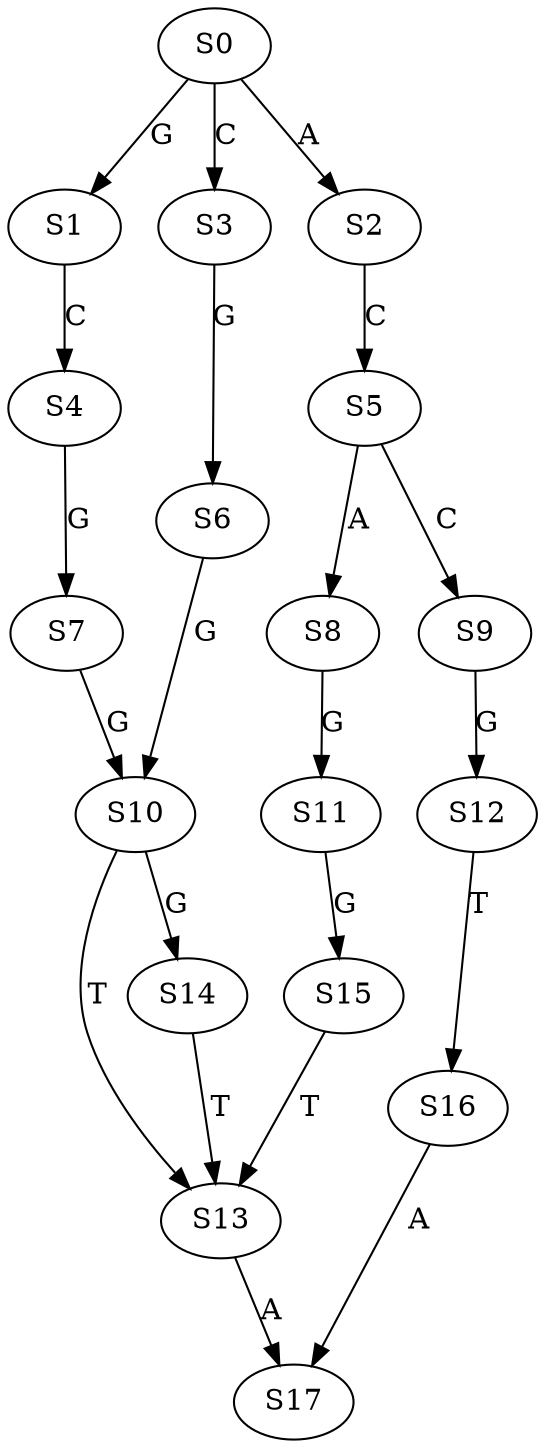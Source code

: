 strict digraph  {
	S0 -> S1 [ label = G ];
	S0 -> S2 [ label = A ];
	S0 -> S3 [ label = C ];
	S1 -> S4 [ label = C ];
	S2 -> S5 [ label = C ];
	S3 -> S6 [ label = G ];
	S4 -> S7 [ label = G ];
	S5 -> S8 [ label = A ];
	S5 -> S9 [ label = C ];
	S6 -> S10 [ label = G ];
	S7 -> S10 [ label = G ];
	S8 -> S11 [ label = G ];
	S9 -> S12 [ label = G ];
	S10 -> S13 [ label = T ];
	S10 -> S14 [ label = G ];
	S11 -> S15 [ label = G ];
	S12 -> S16 [ label = T ];
	S13 -> S17 [ label = A ];
	S14 -> S13 [ label = T ];
	S15 -> S13 [ label = T ];
	S16 -> S17 [ label = A ];
}
